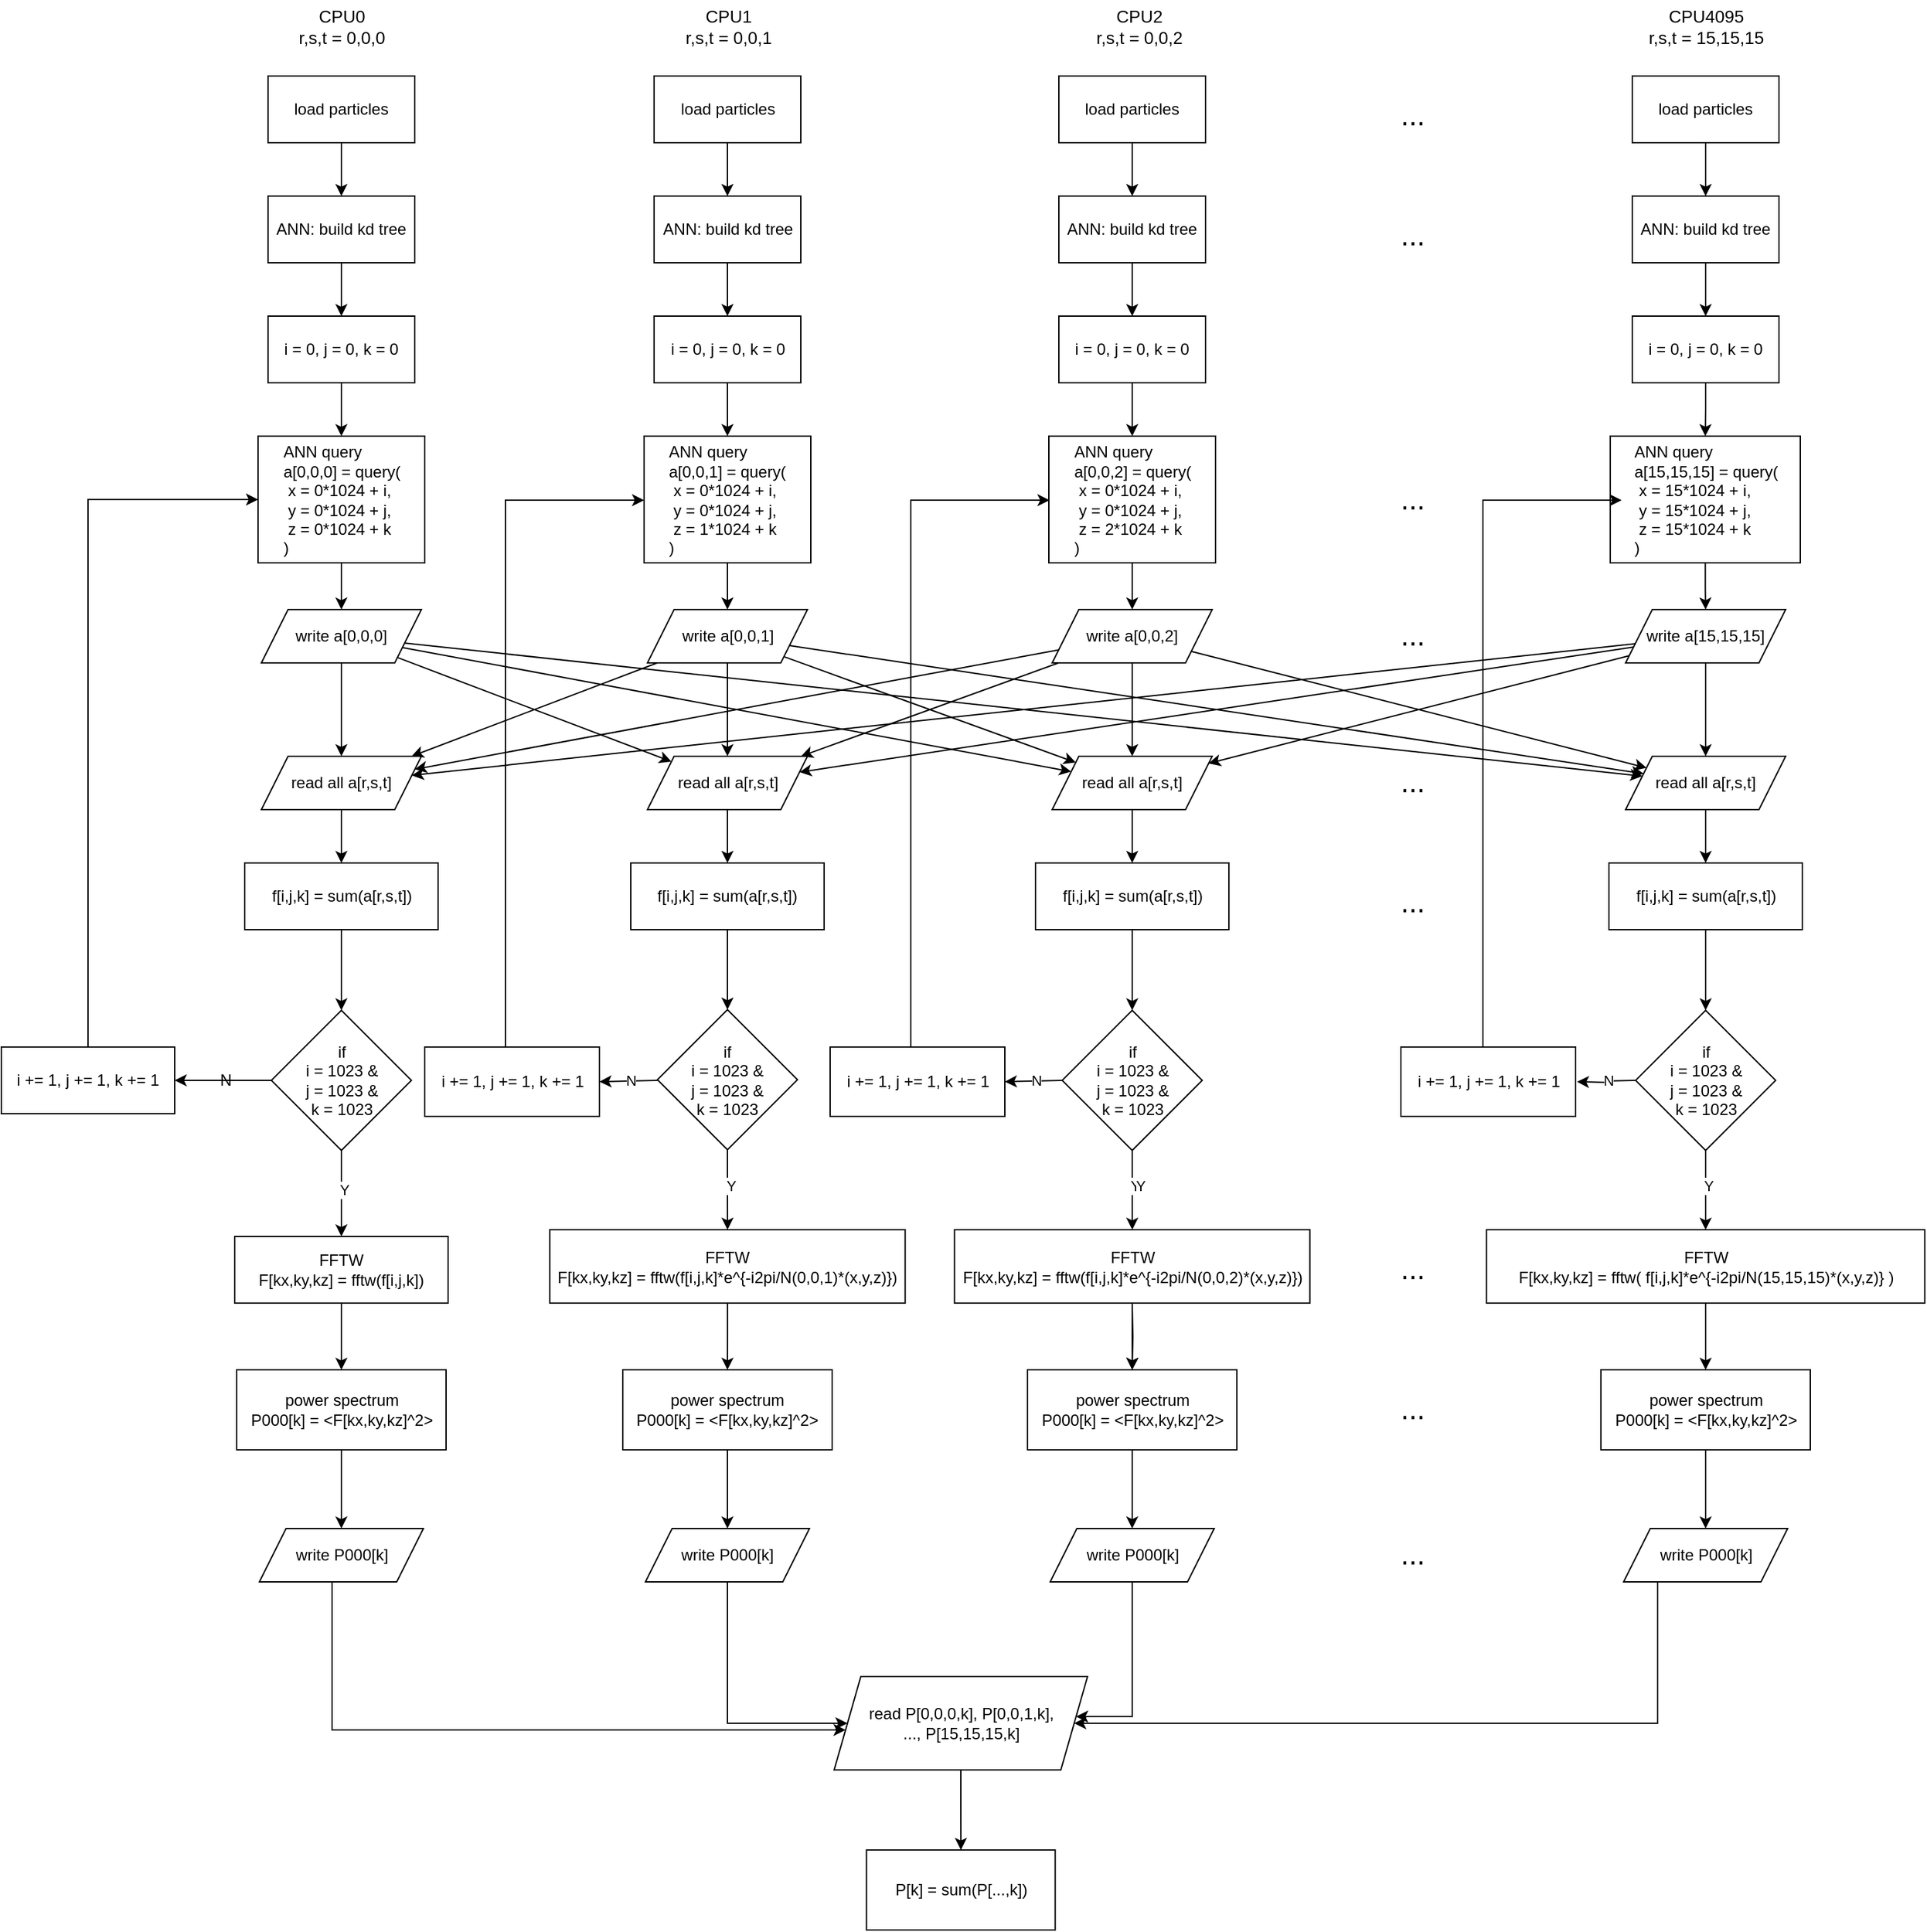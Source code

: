 <mxfile version="23.1.1" type="github">
  <diagram name="Page-1" id="rjDrSSfWqjY-BQv2FjJS">
    <mxGraphModel dx="2261" dy="767" grid="1" gridSize="10" guides="1" tooltips="1" connect="1" arrows="1" fold="1" page="1" pageScale="1" pageWidth="827" pageHeight="1169" math="0" shadow="0">
      <root>
        <mxCell id="0" />
        <mxCell id="1" parent="0" />
        <mxCell id="TZ_Lwikpa9NxjboD3mck-4" value="" style="edgeStyle=orthogonalEdgeStyle;rounded=0;orthogonalLoop=1;jettySize=auto;html=1;" parent="1" source="AGraJKZwO1HRTsfSJN3S-1" target="AGraJKZwO1HRTsfSJN3S-2" edge="1">
          <mxGeometry relative="1" as="geometry" />
        </mxCell>
        <mxCell id="AGraJKZwO1HRTsfSJN3S-1" value="load particles" style="rounded=0;whiteSpace=wrap;html=1;" parent="1" vertex="1">
          <mxGeometry x="-548" y="80" width="110" height="50" as="geometry" />
        </mxCell>
        <mxCell id="AGraJKZwO1HRTsfSJN3S-16" value="" style="edgeStyle=orthogonalEdgeStyle;rounded=0;orthogonalLoop=1;jettySize=auto;html=1;" parent="1" source="AGraJKZwO1HRTsfSJN3S-2" target="AGraJKZwO1HRTsfSJN3S-15" edge="1">
          <mxGeometry relative="1" as="geometry" />
        </mxCell>
        <mxCell id="AGraJKZwO1HRTsfSJN3S-2" value="&lt;div&gt;ANN: build kd tree&lt;/div&gt;" style="rounded=0;whiteSpace=wrap;html=1;" parent="1" vertex="1">
          <mxGeometry x="-548" y="170" width="110" height="50" as="geometry" />
        </mxCell>
        <mxCell id="AGraJKZwO1HRTsfSJN3S-13" value="&lt;div style=&quot;font-size: 22px;&quot;&gt;...&lt;/div&gt;" style="text;html=1;align=center;verticalAlign=middle;resizable=0;points=[];autosize=1;strokeColor=none;fillColor=none;" parent="1" vertex="1">
          <mxGeometry x="290" y="90" width="40" height="40" as="geometry" />
        </mxCell>
        <mxCell id="TZ_Lwikpa9NxjboD3mck-2" value="" style="edgeStyle=orthogonalEdgeStyle;rounded=0;orthogonalLoop=1;jettySize=auto;html=1;" parent="1" source="AGraJKZwO1HRTsfSJN3S-15" target="TZ_Lwikpa9NxjboD3mck-1" edge="1">
          <mxGeometry relative="1" as="geometry" />
        </mxCell>
        <mxCell id="AGraJKZwO1HRTsfSJN3S-15" value="i = 0, j = 0, k = 0" style="rounded=0;whiteSpace=wrap;html=1;" parent="1" vertex="1">
          <mxGeometry x="-548" y="260" width="110" height="50" as="geometry" />
        </mxCell>
        <mxCell id="TZ_Lwikpa9NxjboD3mck-6" value="" style="edgeStyle=orthogonalEdgeStyle;rounded=0;orthogonalLoop=1;jettySize=auto;html=1;" parent="1" source="TZ_Lwikpa9NxjboD3mck-1" target="TZ_Lwikpa9NxjboD3mck-5" edge="1">
          <mxGeometry relative="1" as="geometry" />
        </mxCell>
        <mxCell id="TZ_Lwikpa9NxjboD3mck-1" value="&lt;div style=&quot;text-align: left;&quot;&gt;ANN query&lt;/div&gt;&lt;div style=&quot;text-align: left;&quot;&gt;a[0,0,0] = query(&lt;/div&gt;&lt;div style=&quot;text-align: left;&quot;&gt;&amp;nbsp;x = 0*1024 + i,&lt;/div&gt;&lt;div style=&quot;text-align: left;&quot;&gt;&amp;nbsp;y = 0*1024 + j,&lt;/div&gt;&lt;div style=&quot;text-align: left;&quot;&gt;&amp;nbsp;z = 0*1024 + k&lt;/div&gt;&lt;div style=&quot;text-align: left;&quot;&gt;)&lt;/div&gt;" style="whiteSpace=wrap;html=1;rounded=0;" parent="1" vertex="1">
          <mxGeometry x="-555.5" y="350" width="125" height="95" as="geometry" />
        </mxCell>
        <mxCell id="TZ_Lwikpa9NxjboD3mck-8" value="" style="edgeStyle=orthogonalEdgeStyle;rounded=0;orthogonalLoop=1;jettySize=auto;html=1;" parent="1" source="TZ_Lwikpa9NxjboD3mck-5" target="TZ_Lwikpa9NxjboD3mck-7" edge="1">
          <mxGeometry relative="1" as="geometry" />
        </mxCell>
        <mxCell id="JOAAcKpVN8bpqGciNnZg-158" style="edgeStyle=none;shape=connector;rounded=0;orthogonalLoop=1;jettySize=auto;html=1;labelBackgroundColor=default;strokeColor=default;align=center;verticalAlign=middle;fontFamily=Helvetica;fontSize=11;fontColor=default;endArrow=classic;" edge="1" parent="1" source="TZ_Lwikpa9NxjboD3mck-5" target="JOAAcKpVN8bpqGciNnZg-75">
          <mxGeometry relative="1" as="geometry" />
        </mxCell>
        <mxCell id="JOAAcKpVN8bpqGciNnZg-162" style="edgeStyle=none;shape=connector;rounded=0;orthogonalLoop=1;jettySize=auto;html=1;labelBackgroundColor=default;strokeColor=default;align=center;verticalAlign=middle;fontFamily=Helvetica;fontSize=11;fontColor=default;endArrow=classic;" edge="1" parent="1" source="TZ_Lwikpa9NxjboD3mck-5" target="JOAAcKpVN8bpqGciNnZg-98">
          <mxGeometry relative="1" as="geometry" />
        </mxCell>
        <mxCell id="JOAAcKpVN8bpqGciNnZg-166" style="edgeStyle=none;shape=connector;rounded=0;orthogonalLoop=1;jettySize=auto;html=1;labelBackgroundColor=default;strokeColor=default;align=center;verticalAlign=middle;fontFamily=Helvetica;fontSize=11;fontColor=default;endArrow=classic;" edge="1" parent="1" source="TZ_Lwikpa9NxjboD3mck-5" target="JOAAcKpVN8bpqGciNnZg-120">
          <mxGeometry relative="1" as="geometry" />
        </mxCell>
        <mxCell id="TZ_Lwikpa9NxjboD3mck-5" value="write a[0,0,0]" style="shape=parallelogram;perimeter=parallelogramPerimeter;whiteSpace=wrap;html=1;fixedSize=1;rounded=0;" parent="1" vertex="1">
          <mxGeometry x="-553" y="480" width="120" height="40" as="geometry" />
        </mxCell>
        <mxCell id="TZ_Lwikpa9NxjboD3mck-10" value="" style="edgeStyle=orthogonalEdgeStyle;rounded=0;orthogonalLoop=1;jettySize=auto;html=1;" parent="1" source="TZ_Lwikpa9NxjboD3mck-7" target="TZ_Lwikpa9NxjboD3mck-9" edge="1">
          <mxGeometry relative="1" as="geometry" />
        </mxCell>
        <mxCell id="TZ_Lwikpa9NxjboD3mck-7" value="read all a[r,s,t]" style="shape=parallelogram;perimeter=parallelogramPerimeter;whiteSpace=wrap;html=1;fixedSize=1;rounded=0;" parent="1" vertex="1">
          <mxGeometry x="-553" y="590" width="120" height="40" as="geometry" />
        </mxCell>
        <mxCell id="JOAAcKpVN8bpqGciNnZg-4" value="" style="edgeStyle=orthogonalEdgeStyle;rounded=0;orthogonalLoop=1;jettySize=auto;html=1;" edge="1" parent="1" source="TZ_Lwikpa9NxjboD3mck-9" target="JOAAcKpVN8bpqGciNnZg-3">
          <mxGeometry relative="1" as="geometry" />
        </mxCell>
        <mxCell id="TZ_Lwikpa9NxjboD3mck-9" value="f[i,j,k] = sum(a[r,s,t])" style="whiteSpace=wrap;html=1;rounded=0;" parent="1" vertex="1">
          <mxGeometry x="-565.5" y="670" width="145" height="50" as="geometry" />
        </mxCell>
        <mxCell id="JOAAcKpVN8bpqGciNnZg-6" value="" style="edgeStyle=orthogonalEdgeStyle;rounded=0;orthogonalLoop=1;jettySize=auto;html=1;" edge="1" parent="1" source="JOAAcKpVN8bpqGciNnZg-3" target="JOAAcKpVN8bpqGciNnZg-5">
          <mxGeometry relative="1" as="geometry" />
        </mxCell>
        <mxCell id="JOAAcKpVN8bpqGciNnZg-10" value="" style="edgeStyle=orthogonalEdgeStyle;rounded=0;orthogonalLoop=1;jettySize=auto;html=1;" edge="1" parent="1" source="JOAAcKpVN8bpqGciNnZg-3" target="JOAAcKpVN8bpqGciNnZg-9">
          <mxGeometry relative="1" as="geometry" />
        </mxCell>
        <mxCell id="JOAAcKpVN8bpqGciNnZg-11" value="&lt;div&gt;Y&lt;/div&gt;" style="edgeLabel;html=1;align=center;verticalAlign=middle;resizable=0;points=[];" vertex="1" connectable="0" parent="JOAAcKpVN8bpqGciNnZg-10">
          <mxGeometry x="-0.102" y="2" relative="1" as="geometry">
            <mxPoint as="offset" />
          </mxGeometry>
        </mxCell>
        <mxCell id="JOAAcKpVN8bpqGciNnZg-3" value="&lt;div&gt;if&lt;br&gt;&lt;/div&gt;&lt;div&gt;i = 1023 &amp;amp;&lt;br&gt;&lt;/div&gt;&lt;div&gt;j = 1023 &amp;amp;&lt;br&gt;&lt;/div&gt;&lt;div&gt;k = 1023&lt;br&gt;&lt;/div&gt;" style="rhombus;whiteSpace=wrap;html=1;rounded=0;" vertex="1" parent="1">
          <mxGeometry x="-545.5" y="780.5" width="105" height="105" as="geometry" />
        </mxCell>
        <mxCell id="JOAAcKpVN8bpqGciNnZg-8" style="edgeStyle=orthogonalEdgeStyle;rounded=0;orthogonalLoop=1;jettySize=auto;html=1;entryX=0;entryY=0.5;entryDx=0;entryDy=0;" edge="1" parent="1" source="JOAAcKpVN8bpqGciNnZg-5" target="TZ_Lwikpa9NxjboD3mck-1">
          <mxGeometry relative="1" as="geometry">
            <mxPoint x="-683" y="330" as="targetPoint" />
            <Array as="points">
              <mxPoint x="-683" y="398" />
            </Array>
          </mxGeometry>
        </mxCell>
        <mxCell id="JOAAcKpVN8bpqGciNnZg-5" value="i += 1, j += 1, k += 1" style="whiteSpace=wrap;html=1;rounded=0;" vertex="1" parent="1">
          <mxGeometry x="-748" y="808" width="130" height="50" as="geometry" />
        </mxCell>
        <mxCell id="JOAAcKpVN8bpqGciNnZg-7" value="N" style="text;html=1;align=center;verticalAlign=middle;resizable=0;points=[];autosize=1;strokeColor=none;fillColor=none;" vertex="1" parent="1">
          <mxGeometry x="-595.5" y="818" width="30" height="30" as="geometry" />
        </mxCell>
        <mxCell id="JOAAcKpVN8bpqGciNnZg-52" value="" style="edgeStyle=orthogonalEdgeStyle;rounded=0;orthogonalLoop=1;jettySize=auto;html=1;" edge="1" parent="1" source="JOAAcKpVN8bpqGciNnZg-9" target="JOAAcKpVN8bpqGciNnZg-51">
          <mxGeometry relative="1" as="geometry" />
        </mxCell>
        <mxCell id="JOAAcKpVN8bpqGciNnZg-9" value="&lt;div&gt;FFTW&lt;/div&gt;&lt;div&gt;F[kx,ky,kz] = fftw(f[i,j,k])&lt;/div&gt;" style="whiteSpace=wrap;html=1;rounded=0;" vertex="1" parent="1">
          <mxGeometry x="-573" y="950" width="160" height="50" as="geometry" />
        </mxCell>
        <mxCell id="JOAAcKpVN8bpqGciNnZg-54" value="" style="edgeStyle=orthogonalEdgeStyle;rounded=0;orthogonalLoop=1;jettySize=auto;html=1;" edge="1" parent="1" source="JOAAcKpVN8bpqGciNnZg-51" target="JOAAcKpVN8bpqGciNnZg-53">
          <mxGeometry relative="1" as="geometry" />
        </mxCell>
        <mxCell id="JOAAcKpVN8bpqGciNnZg-51" value="&lt;div&gt;power spectrum&lt;/div&gt;&lt;div&gt;P000[k] = &amp;lt;F[kx,ky,kz]^2&amp;gt;&lt;br&gt;&lt;/div&gt;" style="whiteSpace=wrap;html=1;rounded=0;" vertex="1" parent="1">
          <mxGeometry x="-571.5" y="1050" width="157" height="60" as="geometry" />
        </mxCell>
        <mxCell id="JOAAcKpVN8bpqGciNnZg-60" value="" style="edgeStyle=orthogonalEdgeStyle;rounded=0;orthogonalLoop=1;jettySize=auto;html=1;" edge="1" parent="1" source="JOAAcKpVN8bpqGciNnZg-53" target="JOAAcKpVN8bpqGciNnZg-59">
          <mxGeometry relative="1" as="geometry">
            <Array as="points">
              <mxPoint x="-500" y="1320" />
            </Array>
          </mxGeometry>
        </mxCell>
        <mxCell id="JOAAcKpVN8bpqGciNnZg-53" value="write P000[k]" style="shape=parallelogram;perimeter=parallelogramPerimeter;whiteSpace=wrap;html=1;fixedSize=1;rounded=0;" vertex="1" parent="1">
          <mxGeometry x="-554.5" y="1169" width="123" height="40" as="geometry" />
        </mxCell>
        <mxCell id="JOAAcKpVN8bpqGciNnZg-62" value="" style="edgeStyle=orthogonalEdgeStyle;rounded=0;orthogonalLoop=1;jettySize=auto;html=1;" edge="1" parent="1" source="JOAAcKpVN8bpqGciNnZg-59" target="JOAAcKpVN8bpqGciNnZg-61">
          <mxGeometry relative="1" as="geometry" />
        </mxCell>
        <mxCell id="JOAAcKpVN8bpqGciNnZg-59" value="&lt;div&gt;read P[0,0,0,k], P[0,0,1,k],&lt;/div&gt;&lt;div&gt;..., P[15,15,15,k]&lt;br&gt;&lt;/div&gt;" style="shape=parallelogram;perimeter=parallelogramPerimeter;whiteSpace=wrap;html=1;fixedSize=1;rounded=0;" vertex="1" parent="1">
          <mxGeometry x="-123.5" y="1280" width="190" height="70" as="geometry" />
        </mxCell>
        <mxCell id="JOAAcKpVN8bpqGciNnZg-61" value="P[k] = sum(P[...,k])" style="whiteSpace=wrap;html=1;rounded=0;" vertex="1" parent="1">
          <mxGeometry x="-99.25" y="1410" width="141.5" height="60" as="geometry" />
        </mxCell>
        <mxCell id="JOAAcKpVN8bpqGciNnZg-64" value="" style="edgeStyle=orthogonalEdgeStyle;rounded=0;orthogonalLoop=1;jettySize=auto;html=1;" edge="1" parent="1" source="JOAAcKpVN8bpqGciNnZg-65" target="JOAAcKpVN8bpqGciNnZg-67">
          <mxGeometry relative="1" as="geometry" />
        </mxCell>
        <mxCell id="JOAAcKpVN8bpqGciNnZg-65" value="load particles" style="rounded=0;whiteSpace=wrap;html=1;" vertex="1" parent="1">
          <mxGeometry x="-258.5" y="80" width="110" height="50" as="geometry" />
        </mxCell>
        <mxCell id="JOAAcKpVN8bpqGciNnZg-66" value="" style="edgeStyle=orthogonalEdgeStyle;rounded=0;orthogonalLoop=1;jettySize=auto;html=1;" edge="1" parent="1" source="JOAAcKpVN8bpqGciNnZg-67" target="JOAAcKpVN8bpqGciNnZg-69">
          <mxGeometry relative="1" as="geometry" />
        </mxCell>
        <mxCell id="JOAAcKpVN8bpqGciNnZg-67" value="&lt;div&gt;ANN: build kd tree&lt;/div&gt;" style="rounded=0;whiteSpace=wrap;html=1;" vertex="1" parent="1">
          <mxGeometry x="-258.5" y="170" width="110" height="50" as="geometry" />
        </mxCell>
        <mxCell id="JOAAcKpVN8bpqGciNnZg-68" value="" style="edgeStyle=orthogonalEdgeStyle;rounded=0;orthogonalLoop=1;jettySize=auto;html=1;" edge="1" parent="1" source="JOAAcKpVN8bpqGciNnZg-69" target="JOAAcKpVN8bpqGciNnZg-71">
          <mxGeometry relative="1" as="geometry" />
        </mxCell>
        <mxCell id="JOAAcKpVN8bpqGciNnZg-69" value="i = 0, j = 0, k = 0" style="rounded=0;whiteSpace=wrap;html=1;" vertex="1" parent="1">
          <mxGeometry x="-258.5" y="260" width="110" height="50" as="geometry" />
        </mxCell>
        <mxCell id="JOAAcKpVN8bpqGciNnZg-70" value="" style="edgeStyle=orthogonalEdgeStyle;rounded=0;orthogonalLoop=1;jettySize=auto;html=1;" edge="1" parent="1" source="JOAAcKpVN8bpqGciNnZg-71" target="JOAAcKpVN8bpqGciNnZg-73">
          <mxGeometry relative="1" as="geometry" />
        </mxCell>
        <mxCell id="JOAAcKpVN8bpqGciNnZg-71" value="&lt;div style=&quot;text-align: left;&quot;&gt;ANN query&lt;/div&gt;&lt;div style=&quot;text-align: left;&quot;&gt;a[0,0,1] = query(&lt;/div&gt;&lt;div style=&quot;text-align: left;&quot;&gt;&amp;nbsp;x = 0*1024 + i,&lt;/div&gt;&lt;div style=&quot;text-align: left;&quot;&gt;&amp;nbsp;y = 0*1024 + j,&lt;/div&gt;&lt;div style=&quot;text-align: left;&quot;&gt;&amp;nbsp;z = 1*1024 + k&lt;/div&gt;&lt;div style=&quot;text-align: left;&quot;&gt;)&lt;/div&gt;" style="whiteSpace=wrap;html=1;rounded=0;" vertex="1" parent="1">
          <mxGeometry x="-266" y="350" width="125" height="95" as="geometry" />
        </mxCell>
        <mxCell id="JOAAcKpVN8bpqGciNnZg-72" value="" style="edgeStyle=orthogonalEdgeStyle;rounded=0;orthogonalLoop=1;jettySize=auto;html=1;" edge="1" parent="1" source="JOAAcKpVN8bpqGciNnZg-73" target="JOAAcKpVN8bpqGciNnZg-75">
          <mxGeometry relative="1" as="geometry" />
        </mxCell>
        <mxCell id="JOAAcKpVN8bpqGciNnZg-155" style="rounded=0;orthogonalLoop=1;jettySize=auto;html=1;jumpStyle=none;" edge="1" parent="1" source="JOAAcKpVN8bpqGciNnZg-73" target="TZ_Lwikpa9NxjboD3mck-7">
          <mxGeometry relative="1" as="geometry" />
        </mxCell>
        <mxCell id="JOAAcKpVN8bpqGciNnZg-161" style="edgeStyle=none;shape=connector;rounded=0;orthogonalLoop=1;jettySize=auto;html=1;labelBackgroundColor=default;strokeColor=default;align=center;verticalAlign=middle;fontFamily=Helvetica;fontSize=11;fontColor=default;endArrow=classic;" edge="1" parent="1" source="JOAAcKpVN8bpqGciNnZg-73" target="JOAAcKpVN8bpqGciNnZg-98">
          <mxGeometry relative="1" as="geometry" />
        </mxCell>
        <mxCell id="JOAAcKpVN8bpqGciNnZg-165" style="edgeStyle=none;shape=connector;rounded=0;orthogonalLoop=1;jettySize=auto;html=1;labelBackgroundColor=default;strokeColor=default;align=center;verticalAlign=middle;fontFamily=Helvetica;fontSize=11;fontColor=default;endArrow=classic;" edge="1" parent="1" source="JOAAcKpVN8bpqGciNnZg-73" target="JOAAcKpVN8bpqGciNnZg-120">
          <mxGeometry relative="1" as="geometry" />
        </mxCell>
        <mxCell id="JOAAcKpVN8bpqGciNnZg-73" value="write a[0,0,1]" style="shape=parallelogram;perimeter=parallelogramPerimeter;whiteSpace=wrap;html=1;fixedSize=1;rounded=0;" vertex="1" parent="1">
          <mxGeometry x="-263.5" y="480" width="120" height="40" as="geometry" />
        </mxCell>
        <mxCell id="JOAAcKpVN8bpqGciNnZg-74" value="" style="edgeStyle=orthogonalEdgeStyle;rounded=0;orthogonalLoop=1;jettySize=auto;html=1;" edge="1" parent="1" source="JOAAcKpVN8bpqGciNnZg-75" target="JOAAcKpVN8bpqGciNnZg-77">
          <mxGeometry relative="1" as="geometry" />
        </mxCell>
        <mxCell id="JOAAcKpVN8bpqGciNnZg-75" value="read all a[r,s,t]" style="shape=parallelogram;perimeter=parallelogramPerimeter;whiteSpace=wrap;html=1;fixedSize=1;rounded=0;" vertex="1" parent="1">
          <mxGeometry x="-263.5" y="590" width="120" height="40" as="geometry" />
        </mxCell>
        <mxCell id="JOAAcKpVN8bpqGciNnZg-76" value="" style="edgeStyle=orthogonalEdgeStyle;rounded=0;orthogonalLoop=1;jettySize=auto;html=1;" edge="1" parent="1" source="JOAAcKpVN8bpqGciNnZg-77" target="JOAAcKpVN8bpqGciNnZg-80">
          <mxGeometry relative="1" as="geometry" />
        </mxCell>
        <mxCell id="JOAAcKpVN8bpqGciNnZg-77" value="f[i,j,k] = sum(a[r,s,t])" style="whiteSpace=wrap;html=1;rounded=0;" vertex="1" parent="1">
          <mxGeometry x="-276" y="670" width="145" height="50" as="geometry" />
        </mxCell>
        <mxCell id="JOAAcKpVN8bpqGciNnZg-78" value="" style="edgeStyle=orthogonalEdgeStyle;rounded=0;orthogonalLoop=1;jettySize=auto;html=1;" edge="1" parent="1" source="JOAAcKpVN8bpqGciNnZg-80" target="JOAAcKpVN8bpqGciNnZg-83">
          <mxGeometry relative="1" as="geometry" />
        </mxCell>
        <mxCell id="JOAAcKpVN8bpqGciNnZg-79" value="&lt;div&gt;Y&lt;/div&gt;" style="edgeLabel;html=1;align=center;verticalAlign=middle;resizable=0;points=[];" vertex="1" connectable="0" parent="JOAAcKpVN8bpqGciNnZg-78">
          <mxGeometry x="-0.102" y="2" relative="1" as="geometry">
            <mxPoint as="offset" />
          </mxGeometry>
        </mxCell>
        <mxCell id="JOAAcKpVN8bpqGciNnZg-80" value="&lt;div&gt;if&lt;br&gt;&lt;/div&gt;&lt;div&gt;i = 1023 &amp;amp;&lt;br&gt;&lt;/div&gt;&lt;div&gt;j = 1023 &amp;amp;&lt;br&gt;&lt;/div&gt;&lt;div&gt;k = 1023&lt;br&gt;&lt;/div&gt;" style="rhombus;whiteSpace=wrap;html=1;rounded=0;" vertex="1" parent="1">
          <mxGeometry x="-256" y="780" width="105" height="105" as="geometry" />
        </mxCell>
        <mxCell id="JOAAcKpVN8bpqGciNnZg-82" value="" style="edgeStyle=orthogonalEdgeStyle;rounded=0;orthogonalLoop=1;jettySize=auto;html=1;" edge="1" parent="1" source="JOAAcKpVN8bpqGciNnZg-83" target="JOAAcKpVN8bpqGciNnZg-85">
          <mxGeometry relative="1" as="geometry" />
        </mxCell>
        <mxCell id="JOAAcKpVN8bpqGciNnZg-83" value="&lt;div&gt;FFTW&lt;/div&gt;&lt;div&gt;F[kx,ky,kz] = fftw(f[i,j,k]*e^{-i2pi/N(0,0,1)*(x,y,z)})&lt;/div&gt;" style="whiteSpace=wrap;html=1;rounded=0;" vertex="1" parent="1">
          <mxGeometry x="-336.75" y="945" width="266.5" height="55" as="geometry" />
        </mxCell>
        <mxCell id="JOAAcKpVN8bpqGciNnZg-84" value="" style="edgeStyle=orthogonalEdgeStyle;rounded=0;orthogonalLoop=1;jettySize=auto;html=1;" edge="1" parent="1" source="JOAAcKpVN8bpqGciNnZg-85" target="JOAAcKpVN8bpqGciNnZg-86">
          <mxGeometry relative="1" as="geometry" />
        </mxCell>
        <mxCell id="JOAAcKpVN8bpqGciNnZg-85" value="&lt;div&gt;power spectrum&lt;/div&gt;&lt;div&gt;P000[k] = &amp;lt;F[kx,ky,kz]^2&amp;gt;&lt;br&gt;&lt;/div&gt;" style="whiteSpace=wrap;html=1;rounded=0;" vertex="1" parent="1">
          <mxGeometry x="-282" y="1050" width="157" height="60" as="geometry" />
        </mxCell>
        <mxCell id="JOAAcKpVN8bpqGciNnZg-131" style="edgeStyle=orthogonalEdgeStyle;rounded=0;orthogonalLoop=1;jettySize=auto;html=1;" edge="1" parent="1" source="JOAAcKpVN8bpqGciNnZg-86" target="JOAAcKpVN8bpqGciNnZg-59">
          <mxGeometry relative="1" as="geometry">
            <Array as="points">
              <mxPoint x="-203" y="1315" />
            </Array>
          </mxGeometry>
        </mxCell>
        <mxCell id="JOAAcKpVN8bpqGciNnZg-86" value="write P000[k]" style="shape=parallelogram;perimeter=parallelogramPerimeter;whiteSpace=wrap;html=1;fixedSize=1;rounded=0;" vertex="1" parent="1">
          <mxGeometry x="-265" y="1169" width="123" height="40" as="geometry" />
        </mxCell>
        <mxCell id="JOAAcKpVN8bpqGciNnZg-87" value="" style="edgeStyle=orthogonalEdgeStyle;rounded=0;orthogonalLoop=1;jettySize=auto;html=1;" edge="1" parent="1" source="JOAAcKpVN8bpqGciNnZg-88" target="JOAAcKpVN8bpqGciNnZg-90">
          <mxGeometry relative="1" as="geometry" />
        </mxCell>
        <mxCell id="JOAAcKpVN8bpqGciNnZg-88" value="load particles" style="rounded=0;whiteSpace=wrap;html=1;" vertex="1" parent="1">
          <mxGeometry x="45" y="80" width="110" height="50" as="geometry" />
        </mxCell>
        <mxCell id="JOAAcKpVN8bpqGciNnZg-89" value="" style="edgeStyle=orthogonalEdgeStyle;rounded=0;orthogonalLoop=1;jettySize=auto;html=1;" edge="1" parent="1" source="JOAAcKpVN8bpqGciNnZg-90" target="JOAAcKpVN8bpqGciNnZg-92">
          <mxGeometry relative="1" as="geometry" />
        </mxCell>
        <mxCell id="JOAAcKpVN8bpqGciNnZg-90" value="&lt;div&gt;ANN: build kd tree&lt;/div&gt;" style="rounded=0;whiteSpace=wrap;html=1;" vertex="1" parent="1">
          <mxGeometry x="45" y="170" width="110" height="50" as="geometry" />
        </mxCell>
        <mxCell id="JOAAcKpVN8bpqGciNnZg-91" value="" style="edgeStyle=orthogonalEdgeStyle;rounded=0;orthogonalLoop=1;jettySize=auto;html=1;" edge="1" parent="1" source="JOAAcKpVN8bpqGciNnZg-92" target="JOAAcKpVN8bpqGciNnZg-94">
          <mxGeometry relative="1" as="geometry" />
        </mxCell>
        <mxCell id="JOAAcKpVN8bpqGciNnZg-92" value="i = 0, j = 0, k = 0" style="rounded=0;whiteSpace=wrap;html=1;" vertex="1" parent="1">
          <mxGeometry x="45" y="260" width="110" height="50" as="geometry" />
        </mxCell>
        <mxCell id="JOAAcKpVN8bpqGciNnZg-93" value="" style="edgeStyle=orthogonalEdgeStyle;rounded=0;orthogonalLoop=1;jettySize=auto;html=1;" edge="1" parent="1" source="JOAAcKpVN8bpqGciNnZg-94" target="JOAAcKpVN8bpqGciNnZg-96">
          <mxGeometry relative="1" as="geometry" />
        </mxCell>
        <mxCell id="JOAAcKpVN8bpqGciNnZg-94" value="&lt;div style=&quot;text-align: left;&quot;&gt;ANN query&lt;/div&gt;&lt;div style=&quot;text-align: left;&quot;&gt;a[0,0,2] = query(&lt;/div&gt;&lt;div style=&quot;text-align: left;&quot;&gt;&amp;nbsp;x = 0*1024 + i,&lt;/div&gt;&lt;div style=&quot;text-align: left;&quot;&gt;&amp;nbsp;y = 0*1024 + j,&lt;/div&gt;&lt;div style=&quot;text-align: left;&quot;&gt;&amp;nbsp;z = 2*1024 + k&lt;/div&gt;&lt;div style=&quot;text-align: left;&quot;&gt;)&lt;/div&gt;" style="whiteSpace=wrap;html=1;rounded=0;" vertex="1" parent="1">
          <mxGeometry x="37.5" y="350" width="125" height="95" as="geometry" />
        </mxCell>
        <mxCell id="JOAAcKpVN8bpqGciNnZg-95" value="" style="edgeStyle=orthogonalEdgeStyle;rounded=0;orthogonalLoop=1;jettySize=auto;html=1;" edge="1" parent="1" source="JOAAcKpVN8bpqGciNnZg-96" target="JOAAcKpVN8bpqGciNnZg-98">
          <mxGeometry relative="1" as="geometry" />
        </mxCell>
        <mxCell id="JOAAcKpVN8bpqGciNnZg-156" style="rounded=0;orthogonalLoop=1;jettySize=auto;html=1;" edge="1" parent="1" source="JOAAcKpVN8bpqGciNnZg-96" target="TZ_Lwikpa9NxjboD3mck-7">
          <mxGeometry relative="1" as="geometry" />
        </mxCell>
        <mxCell id="JOAAcKpVN8bpqGciNnZg-159" style="edgeStyle=none;shape=connector;rounded=0;orthogonalLoop=1;jettySize=auto;html=1;labelBackgroundColor=default;strokeColor=default;align=center;verticalAlign=middle;fontFamily=Helvetica;fontSize=11;fontColor=default;endArrow=classic;" edge="1" parent="1" source="JOAAcKpVN8bpqGciNnZg-96" target="JOAAcKpVN8bpqGciNnZg-75">
          <mxGeometry relative="1" as="geometry" />
        </mxCell>
        <mxCell id="JOAAcKpVN8bpqGciNnZg-164" style="edgeStyle=none;shape=connector;rounded=0;orthogonalLoop=1;jettySize=auto;html=1;labelBackgroundColor=default;strokeColor=default;align=center;verticalAlign=middle;fontFamily=Helvetica;fontSize=11;fontColor=default;endArrow=classic;" edge="1" parent="1" source="JOAAcKpVN8bpqGciNnZg-96" target="JOAAcKpVN8bpqGciNnZg-120">
          <mxGeometry relative="1" as="geometry" />
        </mxCell>
        <mxCell id="JOAAcKpVN8bpqGciNnZg-96" value="write a[0,0,2]" style="shape=parallelogram;perimeter=parallelogramPerimeter;whiteSpace=wrap;html=1;fixedSize=1;rounded=0;" vertex="1" parent="1">
          <mxGeometry x="40" y="480" width="120" height="40" as="geometry" />
        </mxCell>
        <mxCell id="JOAAcKpVN8bpqGciNnZg-97" value="" style="edgeStyle=orthogonalEdgeStyle;rounded=0;orthogonalLoop=1;jettySize=auto;html=1;" edge="1" parent="1" source="JOAAcKpVN8bpqGciNnZg-98" target="JOAAcKpVN8bpqGciNnZg-100">
          <mxGeometry relative="1" as="geometry" />
        </mxCell>
        <mxCell id="JOAAcKpVN8bpqGciNnZg-98" value="read all a[r,s,t]" style="shape=parallelogram;perimeter=parallelogramPerimeter;whiteSpace=wrap;html=1;fixedSize=1;rounded=0;" vertex="1" parent="1">
          <mxGeometry x="40" y="590" width="120" height="40" as="geometry" />
        </mxCell>
        <mxCell id="JOAAcKpVN8bpqGciNnZg-99" value="" style="edgeStyle=orthogonalEdgeStyle;rounded=0;orthogonalLoop=1;jettySize=auto;html=1;" edge="1" parent="1" source="JOAAcKpVN8bpqGciNnZg-100" target="JOAAcKpVN8bpqGciNnZg-103">
          <mxGeometry relative="1" as="geometry" />
        </mxCell>
        <mxCell id="JOAAcKpVN8bpqGciNnZg-100" value="f[i,j,k] = sum(a[r,s,t])" style="whiteSpace=wrap;html=1;rounded=0;" vertex="1" parent="1">
          <mxGeometry x="27.5" y="670" width="145" height="50" as="geometry" />
        </mxCell>
        <mxCell id="JOAAcKpVN8bpqGciNnZg-101" value="" style="edgeStyle=orthogonalEdgeStyle;rounded=0;orthogonalLoop=1;jettySize=auto;html=1;" edge="1" parent="1" source="JOAAcKpVN8bpqGciNnZg-103" target="JOAAcKpVN8bpqGciNnZg-168">
          <mxGeometry relative="1" as="geometry">
            <mxPoint x="100" y="945" as="targetPoint" />
          </mxGeometry>
        </mxCell>
        <mxCell id="JOAAcKpVN8bpqGciNnZg-102" value="&lt;div&gt;Y&lt;/div&gt;" style="edgeLabel;html=1;align=center;verticalAlign=middle;resizable=0;points=[];" vertex="1" connectable="0" parent="JOAAcKpVN8bpqGciNnZg-101">
          <mxGeometry x="-0.102" y="2" relative="1" as="geometry">
            <mxPoint as="offset" />
          </mxGeometry>
        </mxCell>
        <mxCell id="JOAAcKpVN8bpqGciNnZg-103" value="&lt;div&gt;if&lt;br&gt;&lt;/div&gt;&lt;div&gt;i = 1023 &amp;amp;&lt;br&gt;&lt;/div&gt;&lt;div&gt;j = 1023 &amp;amp;&lt;br&gt;&lt;/div&gt;&lt;div&gt;k = 1023&lt;br&gt;&lt;/div&gt;" style="rhombus;whiteSpace=wrap;html=1;rounded=0;" vertex="1" parent="1">
          <mxGeometry x="47.5" y="780.5" width="105" height="105" as="geometry" />
        </mxCell>
        <mxCell id="JOAAcKpVN8bpqGciNnZg-104" value="" style="edgeStyle=orthogonalEdgeStyle;rounded=0;orthogonalLoop=1;jettySize=auto;html=1;" edge="1" parent="1" target="JOAAcKpVN8bpqGciNnZg-107">
          <mxGeometry relative="1" as="geometry">
            <mxPoint x="100" y="1000" as="sourcePoint" />
          </mxGeometry>
        </mxCell>
        <mxCell id="JOAAcKpVN8bpqGciNnZg-106" value="" style="edgeStyle=orthogonalEdgeStyle;rounded=0;orthogonalLoop=1;jettySize=auto;html=1;" edge="1" parent="1" source="JOAAcKpVN8bpqGciNnZg-107" target="JOAAcKpVN8bpqGciNnZg-108">
          <mxGeometry relative="1" as="geometry" />
        </mxCell>
        <mxCell id="JOAAcKpVN8bpqGciNnZg-107" value="&lt;div&gt;power spectrum&lt;/div&gt;&lt;div&gt;P000[k] = &amp;lt;F[kx,ky,kz]^2&amp;gt;&lt;br&gt;&lt;/div&gt;" style="whiteSpace=wrap;html=1;rounded=0;" vertex="1" parent="1">
          <mxGeometry x="21.5" y="1050" width="157" height="60" as="geometry" />
        </mxCell>
        <mxCell id="JOAAcKpVN8bpqGciNnZg-132" style="edgeStyle=orthogonalEdgeStyle;rounded=0;orthogonalLoop=1;jettySize=auto;html=1;" edge="1" parent="1" source="JOAAcKpVN8bpqGciNnZg-108" target="JOAAcKpVN8bpqGciNnZg-59">
          <mxGeometry relative="1" as="geometry">
            <Array as="points">
              <mxPoint x="100" y="1310" />
            </Array>
          </mxGeometry>
        </mxCell>
        <mxCell id="JOAAcKpVN8bpqGciNnZg-108" value="write P000[k]" style="shape=parallelogram;perimeter=parallelogramPerimeter;whiteSpace=wrap;html=1;fixedSize=1;rounded=0;" vertex="1" parent="1">
          <mxGeometry x="38.5" y="1169" width="123" height="40" as="geometry" />
        </mxCell>
        <mxCell id="JOAAcKpVN8bpqGciNnZg-109" value="" style="edgeStyle=orthogonalEdgeStyle;rounded=0;orthogonalLoop=1;jettySize=auto;html=1;" edge="1" parent="1" source="JOAAcKpVN8bpqGciNnZg-110" target="JOAAcKpVN8bpqGciNnZg-112">
          <mxGeometry relative="1" as="geometry" />
        </mxCell>
        <mxCell id="JOAAcKpVN8bpqGciNnZg-110" value="load particles" style="rounded=0;whiteSpace=wrap;html=1;" vertex="1" parent="1">
          <mxGeometry x="475" y="80" width="110" height="50" as="geometry" />
        </mxCell>
        <mxCell id="JOAAcKpVN8bpqGciNnZg-111" value="" style="edgeStyle=orthogonalEdgeStyle;rounded=0;orthogonalLoop=1;jettySize=auto;html=1;" edge="1" parent="1" source="JOAAcKpVN8bpqGciNnZg-112" target="JOAAcKpVN8bpqGciNnZg-114">
          <mxGeometry relative="1" as="geometry" />
        </mxCell>
        <mxCell id="JOAAcKpVN8bpqGciNnZg-112" value="&lt;div&gt;ANN: build kd tree&lt;/div&gt;" style="rounded=0;whiteSpace=wrap;html=1;" vertex="1" parent="1">
          <mxGeometry x="475" y="170" width="110" height="50" as="geometry" />
        </mxCell>
        <mxCell id="JOAAcKpVN8bpqGciNnZg-113" value="" style="edgeStyle=orthogonalEdgeStyle;rounded=0;orthogonalLoop=1;jettySize=auto;html=1;" edge="1" parent="1" source="JOAAcKpVN8bpqGciNnZg-114" target="JOAAcKpVN8bpqGciNnZg-116">
          <mxGeometry relative="1" as="geometry" />
        </mxCell>
        <mxCell id="JOAAcKpVN8bpqGciNnZg-114" value="i = 0, j = 0, k = 0" style="rounded=0;whiteSpace=wrap;html=1;" vertex="1" parent="1">
          <mxGeometry x="475" y="260" width="110" height="50" as="geometry" />
        </mxCell>
        <mxCell id="JOAAcKpVN8bpqGciNnZg-115" value="" style="edgeStyle=orthogonalEdgeStyle;rounded=0;orthogonalLoop=1;jettySize=auto;html=1;" edge="1" parent="1" source="JOAAcKpVN8bpqGciNnZg-116" target="JOAAcKpVN8bpqGciNnZg-118">
          <mxGeometry relative="1" as="geometry" />
        </mxCell>
        <mxCell id="JOAAcKpVN8bpqGciNnZg-116" value="&lt;div style=&quot;text-align: left;&quot;&gt;ANN query&lt;/div&gt;&lt;div style=&quot;text-align: left;&quot;&gt;a[15,15,15] = query(&lt;/div&gt;&lt;div style=&quot;text-align: left;&quot;&gt;&amp;nbsp;x = 15*1024 + i,&lt;/div&gt;&lt;div style=&quot;text-align: left;&quot;&gt;&amp;nbsp;y = 15*1024 + j,&lt;/div&gt;&lt;div style=&quot;text-align: left;&quot;&gt;&amp;nbsp;z = 15*1024 + k&lt;/div&gt;&lt;div style=&quot;text-align: left;&quot;&gt;)&lt;/div&gt;" style="whiteSpace=wrap;html=1;rounded=0;" vertex="1" parent="1">
          <mxGeometry x="458.5" y="350" width="142.5" height="95" as="geometry" />
        </mxCell>
        <mxCell id="JOAAcKpVN8bpqGciNnZg-117" value="" style="edgeStyle=orthogonalEdgeStyle;rounded=0;orthogonalLoop=1;jettySize=auto;html=1;" edge="1" parent="1" source="JOAAcKpVN8bpqGciNnZg-118" target="JOAAcKpVN8bpqGciNnZg-120">
          <mxGeometry relative="1" as="geometry" />
        </mxCell>
        <mxCell id="JOAAcKpVN8bpqGciNnZg-157" style="edgeStyle=none;shape=connector;rounded=0;orthogonalLoop=1;jettySize=auto;html=1;labelBackgroundColor=default;strokeColor=default;align=center;verticalAlign=middle;fontFamily=Helvetica;fontSize=11;fontColor=default;endArrow=classic;" edge="1" parent="1" source="JOAAcKpVN8bpqGciNnZg-118" target="TZ_Lwikpa9NxjboD3mck-7">
          <mxGeometry relative="1" as="geometry" />
        </mxCell>
        <mxCell id="JOAAcKpVN8bpqGciNnZg-160" style="edgeStyle=none;shape=connector;rounded=0;orthogonalLoop=1;jettySize=auto;html=1;labelBackgroundColor=default;strokeColor=default;align=center;verticalAlign=middle;fontFamily=Helvetica;fontSize=11;fontColor=default;endArrow=classic;" edge="1" parent="1" source="JOAAcKpVN8bpqGciNnZg-118" target="JOAAcKpVN8bpqGciNnZg-75">
          <mxGeometry relative="1" as="geometry" />
        </mxCell>
        <mxCell id="JOAAcKpVN8bpqGciNnZg-163" style="edgeStyle=none;shape=connector;rounded=0;orthogonalLoop=1;jettySize=auto;html=1;labelBackgroundColor=default;strokeColor=default;align=center;verticalAlign=middle;fontFamily=Helvetica;fontSize=11;fontColor=default;endArrow=classic;" edge="1" parent="1" source="JOAAcKpVN8bpqGciNnZg-118" target="JOAAcKpVN8bpqGciNnZg-98">
          <mxGeometry relative="1" as="geometry" />
        </mxCell>
        <mxCell id="JOAAcKpVN8bpqGciNnZg-118" value="write a[15,15,15]" style="shape=parallelogram;perimeter=parallelogramPerimeter;whiteSpace=wrap;html=1;fixedSize=1;rounded=0;" vertex="1" parent="1">
          <mxGeometry x="470" y="480" width="120" height="40" as="geometry" />
        </mxCell>
        <mxCell id="JOAAcKpVN8bpqGciNnZg-119" value="" style="edgeStyle=orthogonalEdgeStyle;rounded=0;orthogonalLoop=1;jettySize=auto;html=1;" edge="1" parent="1" source="JOAAcKpVN8bpqGciNnZg-120" target="JOAAcKpVN8bpqGciNnZg-122">
          <mxGeometry relative="1" as="geometry" />
        </mxCell>
        <mxCell id="JOAAcKpVN8bpqGciNnZg-120" value="read all a[r,s,t]" style="shape=parallelogram;perimeter=parallelogramPerimeter;whiteSpace=wrap;html=1;fixedSize=1;rounded=0;" vertex="1" parent="1">
          <mxGeometry x="470" y="590" width="120" height="40" as="geometry" />
        </mxCell>
        <mxCell id="JOAAcKpVN8bpqGciNnZg-121" value="" style="edgeStyle=orthogonalEdgeStyle;rounded=0;orthogonalLoop=1;jettySize=auto;html=1;" edge="1" parent="1" source="JOAAcKpVN8bpqGciNnZg-122" target="JOAAcKpVN8bpqGciNnZg-125">
          <mxGeometry relative="1" as="geometry" />
        </mxCell>
        <mxCell id="JOAAcKpVN8bpqGciNnZg-122" value="f[i,j,k] = sum(a[r,s,t])" style="whiteSpace=wrap;html=1;rounded=0;" vertex="1" parent="1">
          <mxGeometry x="457.5" y="670" width="145" height="50" as="geometry" />
        </mxCell>
        <mxCell id="JOAAcKpVN8bpqGciNnZg-123" value="" style="edgeStyle=orthogonalEdgeStyle;rounded=0;orthogonalLoop=1;jettySize=auto;html=1;" edge="1" parent="1" source="JOAAcKpVN8bpqGciNnZg-125" target="JOAAcKpVN8bpqGciNnZg-170">
          <mxGeometry relative="1" as="geometry">
            <mxPoint x="530" y="950" as="targetPoint" />
          </mxGeometry>
        </mxCell>
        <mxCell id="JOAAcKpVN8bpqGciNnZg-124" value="&lt;div&gt;Y&lt;/div&gt;" style="edgeLabel;html=1;align=center;verticalAlign=middle;resizable=0;points=[];" vertex="1" connectable="0" parent="JOAAcKpVN8bpqGciNnZg-123">
          <mxGeometry x="-0.102" y="2" relative="1" as="geometry">
            <mxPoint as="offset" />
          </mxGeometry>
        </mxCell>
        <mxCell id="JOAAcKpVN8bpqGciNnZg-125" value="&lt;div&gt;if&lt;br&gt;&lt;/div&gt;&lt;div&gt;i = 1023 &amp;amp;&lt;br&gt;&lt;/div&gt;&lt;div&gt;j = 1023 &amp;amp;&lt;br&gt;&lt;/div&gt;&lt;div&gt;k = 1023&lt;br&gt;&lt;/div&gt;" style="rhombus;whiteSpace=wrap;html=1;rounded=0;" vertex="1" parent="1">
          <mxGeometry x="477.5" y="780.5" width="105" height="105" as="geometry" />
        </mxCell>
        <mxCell id="JOAAcKpVN8bpqGciNnZg-126" value="" style="edgeStyle=orthogonalEdgeStyle;rounded=0;orthogonalLoop=1;jettySize=auto;html=1;" edge="1" parent="1" source="JOAAcKpVN8bpqGciNnZg-170" target="JOAAcKpVN8bpqGciNnZg-129">
          <mxGeometry relative="1" as="geometry">
            <mxPoint x="530" y="1000" as="sourcePoint" />
          </mxGeometry>
        </mxCell>
        <mxCell id="JOAAcKpVN8bpqGciNnZg-128" value="" style="edgeStyle=orthogonalEdgeStyle;rounded=0;orthogonalLoop=1;jettySize=auto;html=1;" edge="1" parent="1" source="JOAAcKpVN8bpqGciNnZg-129" target="JOAAcKpVN8bpqGciNnZg-130">
          <mxGeometry relative="1" as="geometry" />
        </mxCell>
        <mxCell id="JOAAcKpVN8bpqGciNnZg-129" value="&lt;div&gt;power spectrum&lt;/div&gt;&lt;div&gt;P000[k] = &amp;lt;F[kx,ky,kz]^2&amp;gt;&lt;br&gt;&lt;/div&gt;" style="whiteSpace=wrap;html=1;rounded=0;" vertex="1" parent="1">
          <mxGeometry x="451.5" y="1050" width="157" height="60" as="geometry" />
        </mxCell>
        <mxCell id="JOAAcKpVN8bpqGciNnZg-133" style="edgeStyle=orthogonalEdgeStyle;rounded=0;orthogonalLoop=1;jettySize=auto;html=1;" edge="1" parent="1" source="JOAAcKpVN8bpqGciNnZg-130" target="JOAAcKpVN8bpqGciNnZg-59">
          <mxGeometry relative="1" as="geometry">
            <Array as="points">
              <mxPoint x="494" y="1315" />
            </Array>
          </mxGeometry>
        </mxCell>
        <mxCell id="JOAAcKpVN8bpqGciNnZg-130" value="write P000[k]" style="shape=parallelogram;perimeter=parallelogramPerimeter;whiteSpace=wrap;html=1;fixedSize=1;rounded=0;" vertex="1" parent="1">
          <mxGeometry x="468.5" y="1169" width="123" height="40" as="geometry" />
        </mxCell>
        <mxCell id="JOAAcKpVN8bpqGciNnZg-134" value="&lt;div style=&quot;font-size: 22px;&quot;&gt;...&lt;/div&gt;" style="text;html=1;align=center;verticalAlign=middle;resizable=0;points=[];autosize=1;strokeColor=none;fillColor=none;" vertex="1" parent="1">
          <mxGeometry x="290" y="180" width="40" height="40" as="geometry" />
        </mxCell>
        <mxCell id="JOAAcKpVN8bpqGciNnZg-135" value="&lt;div style=&quot;font-size: 22px;&quot;&gt;...&lt;/div&gt;" style="text;html=1;align=center;verticalAlign=middle;resizable=0;points=[];autosize=1;strokeColor=none;fillColor=none;" vertex="1" parent="1">
          <mxGeometry x="290" y="1169" width="40" height="40" as="geometry" />
        </mxCell>
        <mxCell id="JOAAcKpVN8bpqGciNnZg-136" value="&lt;div style=&quot;font-size: 22px;&quot;&gt;...&lt;/div&gt;" style="text;html=1;align=center;verticalAlign=middle;resizable=0;points=[];autosize=1;strokeColor=none;fillColor=none;" vertex="1" parent="1">
          <mxGeometry x="290" y="955" width="40" height="40" as="geometry" />
        </mxCell>
        <mxCell id="JOAAcKpVN8bpqGciNnZg-137" value="&lt;div style=&quot;font-size: 22px;&quot;&gt;...&lt;/div&gt;" style="text;html=1;align=center;verticalAlign=middle;resizable=0;points=[];autosize=1;strokeColor=none;fillColor=none;" vertex="1" parent="1">
          <mxGeometry x="290" y="1060" width="40" height="40" as="geometry" />
        </mxCell>
        <mxCell id="JOAAcKpVN8bpqGciNnZg-138" value="&lt;div style=&quot;font-size: 22px;&quot;&gt;...&lt;/div&gt;" style="text;html=1;align=center;verticalAlign=middle;resizable=0;points=[];autosize=1;strokeColor=none;fillColor=none;" vertex="1" parent="1">
          <mxGeometry x="290" y="680" width="40" height="40" as="geometry" />
        </mxCell>
        <mxCell id="JOAAcKpVN8bpqGciNnZg-139" value="&lt;div style=&quot;font-size: 22px;&quot;&gt;...&lt;/div&gt;" style="text;html=1;align=center;verticalAlign=middle;resizable=0;points=[];autosize=1;strokeColor=none;fillColor=none;" vertex="1" parent="1">
          <mxGeometry x="290" y="590" width="40" height="40" as="geometry" />
        </mxCell>
        <mxCell id="JOAAcKpVN8bpqGciNnZg-140" value="&lt;div style=&quot;font-size: 22px;&quot;&gt;...&lt;/div&gt;" style="text;html=1;align=center;verticalAlign=middle;resizable=0;points=[];autosize=1;strokeColor=none;fillColor=none;" vertex="1" parent="1">
          <mxGeometry x="290" y="480" width="40" height="40" as="geometry" />
        </mxCell>
        <mxCell id="JOAAcKpVN8bpqGciNnZg-141" value="&lt;div style=&quot;font-size: 22px;&quot;&gt;...&lt;/div&gt;" style="text;html=1;align=center;verticalAlign=middle;resizable=0;points=[];autosize=1;strokeColor=none;fillColor=none;" vertex="1" parent="1">
          <mxGeometry x="290" y="377.5" width="40" height="40" as="geometry" />
        </mxCell>
        <mxCell id="JOAAcKpVN8bpqGciNnZg-142" value="" style="edgeStyle=orthogonalEdgeStyle;rounded=0;orthogonalLoop=1;jettySize=auto;html=1;" edge="1" parent="1" target="JOAAcKpVN8bpqGciNnZg-144">
          <mxGeometry relative="1" as="geometry">
            <mxPoint x="-256" y="833" as="sourcePoint" />
          </mxGeometry>
        </mxCell>
        <mxCell id="JOAAcKpVN8bpqGciNnZg-146" value="&lt;div&gt;N&lt;/div&gt;" style="edgeLabel;html=1;align=center;verticalAlign=middle;resizable=0;points=[];" vertex="1" connectable="0" parent="JOAAcKpVN8bpqGciNnZg-142">
          <mxGeometry x="-0.092" y="-1" relative="1" as="geometry">
            <mxPoint as="offset" />
          </mxGeometry>
        </mxCell>
        <mxCell id="JOAAcKpVN8bpqGciNnZg-143" style="edgeStyle=orthogonalEdgeStyle;rounded=0;orthogonalLoop=1;jettySize=auto;html=1;entryX=0;entryY=0.5;entryDx=0;entryDy=0;" edge="1" parent="1" source="JOAAcKpVN8bpqGciNnZg-144">
          <mxGeometry relative="1" as="geometry">
            <mxPoint x="-266" y="398" as="targetPoint" />
            <Array as="points">
              <mxPoint x="-370" y="398" />
            </Array>
          </mxGeometry>
        </mxCell>
        <mxCell id="JOAAcKpVN8bpqGciNnZg-144" value="i += 1, j += 1, k += 1" style="whiteSpace=wrap;html=1;rounded=0;" vertex="1" parent="1">
          <mxGeometry x="-430.5" y="808" width="131" height="52" as="geometry" />
        </mxCell>
        <mxCell id="JOAAcKpVN8bpqGciNnZg-147" value="" style="edgeStyle=orthogonalEdgeStyle;rounded=0;orthogonalLoop=1;jettySize=auto;html=1;" edge="1" parent="1" target="JOAAcKpVN8bpqGciNnZg-150">
          <mxGeometry relative="1" as="geometry">
            <mxPoint x="48" y="833" as="sourcePoint" />
          </mxGeometry>
        </mxCell>
        <mxCell id="JOAAcKpVN8bpqGciNnZg-148" value="&lt;div&gt;N&lt;/div&gt;" style="edgeLabel;html=1;align=center;verticalAlign=middle;resizable=0;points=[];" vertex="1" connectable="0" parent="JOAAcKpVN8bpqGciNnZg-147">
          <mxGeometry x="-0.092" y="-1" relative="1" as="geometry">
            <mxPoint as="offset" />
          </mxGeometry>
        </mxCell>
        <mxCell id="JOAAcKpVN8bpqGciNnZg-149" style="edgeStyle=orthogonalEdgeStyle;rounded=0;orthogonalLoop=1;jettySize=auto;html=1;entryX=0;entryY=0.5;entryDx=0;entryDy=0;" edge="1" parent="1" source="JOAAcKpVN8bpqGciNnZg-150">
          <mxGeometry relative="1" as="geometry">
            <mxPoint x="38" y="398" as="targetPoint" />
            <Array as="points">
              <mxPoint x="-66" y="398" />
            </Array>
          </mxGeometry>
        </mxCell>
        <mxCell id="JOAAcKpVN8bpqGciNnZg-150" value="i += 1, j += 1, k += 1" style="whiteSpace=wrap;html=1;rounded=0;" vertex="1" parent="1">
          <mxGeometry x="-126.5" y="808" width="131" height="52" as="geometry" />
        </mxCell>
        <mxCell id="JOAAcKpVN8bpqGciNnZg-151" value="" style="edgeStyle=orthogonalEdgeStyle;rounded=0;orthogonalLoop=1;jettySize=auto;html=1;" edge="1" parent="1">
          <mxGeometry relative="1" as="geometry">
            <mxPoint x="477" y="833" as="sourcePoint" />
            <mxPoint x="433.5" y="834" as="targetPoint" />
          </mxGeometry>
        </mxCell>
        <mxCell id="JOAAcKpVN8bpqGciNnZg-152" value="&lt;div&gt;N&lt;/div&gt;" style="edgeLabel;html=1;align=center;verticalAlign=middle;resizable=0;points=[];" vertex="1" connectable="0" parent="JOAAcKpVN8bpqGciNnZg-151">
          <mxGeometry x="-0.092" y="-1" relative="1" as="geometry">
            <mxPoint as="offset" />
          </mxGeometry>
        </mxCell>
        <mxCell id="JOAAcKpVN8bpqGciNnZg-153" style="edgeStyle=orthogonalEdgeStyle;rounded=0;orthogonalLoop=1;jettySize=auto;html=1;entryX=0;entryY=0.5;entryDx=0;entryDy=0;" edge="1" parent="1">
          <mxGeometry relative="1" as="geometry">
            <mxPoint x="467" y="398" as="targetPoint" />
            <Array as="points">
              <mxPoint x="363" y="398" />
            </Array>
            <mxPoint x="363" y="808" as="sourcePoint" />
          </mxGeometry>
        </mxCell>
        <mxCell id="JOAAcKpVN8bpqGciNnZg-154" value="i += 1, j += 1, k += 1" style="whiteSpace=wrap;html=1;rounded=0;" vertex="1" parent="1">
          <mxGeometry x="301.5" y="808" width="131" height="52" as="geometry" />
        </mxCell>
        <mxCell id="JOAAcKpVN8bpqGciNnZg-167" value="&lt;div&gt;Y&lt;/div&gt;" style="edgeLabel;html=1;align=center;verticalAlign=middle;resizable=0;points=[];" vertex="1" connectable="0" parent="1">
          <mxGeometry x="105.25" y="912" as="geometry" />
        </mxCell>
        <mxCell id="JOAAcKpVN8bpqGciNnZg-171" value="" style="edgeStyle=none;shape=connector;rounded=0;orthogonalLoop=1;jettySize=auto;html=1;labelBackgroundColor=default;strokeColor=default;align=center;verticalAlign=middle;fontFamily=Helvetica;fontSize=11;fontColor=default;endArrow=classic;" edge="1" parent="1" source="JOAAcKpVN8bpqGciNnZg-168" target="JOAAcKpVN8bpqGciNnZg-107">
          <mxGeometry relative="1" as="geometry" />
        </mxCell>
        <mxCell id="JOAAcKpVN8bpqGciNnZg-168" value="&lt;div&gt;FFTW&lt;/div&gt;&lt;div&gt;F[kx,ky,kz] = fftw(f[i,j,k]*e^{-i2pi/N(0,0,2)*(x,y,z)})&lt;/div&gt;" style="whiteSpace=wrap;html=1;rounded=0;" vertex="1" parent="1">
          <mxGeometry x="-33.25" y="945" width="266.5" height="55" as="geometry" />
        </mxCell>
        <mxCell id="JOAAcKpVN8bpqGciNnZg-169" value="&lt;div&gt;Y&lt;/div&gt;" style="edgeLabel;html=1;align=center;verticalAlign=middle;resizable=0;points=[];" vertex="1" connectable="0" parent="1">
          <mxGeometry x="532" y="912" as="geometry" />
        </mxCell>
        <mxCell id="JOAAcKpVN8bpqGciNnZg-170" value="&lt;div&gt;FFTW&lt;/div&gt;&lt;div&gt;F[kx,ky,kz] = fftw( f[i,j,k]*e^{-i2pi/N(15,15,15)*(x,y,z)} )&lt;/div&gt;" style="whiteSpace=wrap;html=1;rounded=0;" vertex="1" parent="1">
          <mxGeometry x="365.68" y="945" width="328.63" height="55" as="geometry" />
        </mxCell>
        <mxCell id="JOAAcKpVN8bpqGciNnZg-172" value="&lt;div&gt;&lt;font style=&quot;font-size: 13px;&quot;&gt;CPU0&lt;br&gt;&lt;/font&gt;&lt;/div&gt;&lt;div&gt;&lt;font style=&quot;font-size: 13px;&quot;&gt;r,s,t = 0,0,0&lt;br&gt;&lt;/font&gt;&lt;/div&gt;" style="text;html=1;align=center;verticalAlign=middle;resizable=0;points=[];autosize=1;strokeColor=none;fillColor=none;fontSize=11;fontFamily=Helvetica;fontColor=default;" vertex="1" parent="1">
          <mxGeometry x="-538" y="23" width="90" height="40" as="geometry" />
        </mxCell>
        <mxCell id="JOAAcKpVN8bpqGciNnZg-173" value="&lt;div&gt;&lt;font style=&quot;font-size: 13px;&quot;&gt;CPU1&lt;/font&gt;&lt;/div&gt;&lt;div&gt;&lt;font style=&quot;font-size: 13px;&quot;&gt;r,s,t = 0,0,1&lt;br&gt;&lt;/font&gt;&lt;/div&gt;" style="text;html=1;align=center;verticalAlign=middle;resizable=0;points=[];autosize=1;strokeColor=none;fillColor=none;fontSize=11;fontFamily=Helvetica;fontColor=default;" vertex="1" parent="1">
          <mxGeometry x="-248.5" y="23" width="90" height="40" as="geometry" />
        </mxCell>
        <mxCell id="JOAAcKpVN8bpqGciNnZg-174" value="&lt;div&gt;&lt;font style=&quot;font-size: 13px;&quot;&gt;CPU2&lt;br&gt;&lt;/font&gt;&lt;/div&gt;&lt;div&gt;&lt;font style=&quot;font-size: 13px;&quot;&gt;r,s,t = 0,0,2&lt;br&gt;&lt;/font&gt;&lt;/div&gt;" style="text;html=1;align=center;verticalAlign=middle;resizable=0;points=[];autosize=1;strokeColor=none;fillColor=none;fontSize=11;fontFamily=Helvetica;fontColor=default;" vertex="1" parent="1">
          <mxGeometry x="60.25" y="23" width="90" height="40" as="geometry" />
        </mxCell>
        <mxCell id="JOAAcKpVN8bpqGciNnZg-175" value="&lt;div&gt;&lt;font style=&quot;font-size: 13px;&quot;&gt;CPU4095&lt;/font&gt;&lt;/div&gt;&lt;div&gt;&lt;font style=&quot;font-size: 13px;&quot;&gt;r,s,t = 15,15,15&lt;br&gt;&lt;/font&gt;&lt;/div&gt;" style="text;html=1;align=center;verticalAlign=middle;resizable=0;points=[];autosize=1;strokeColor=none;fillColor=none;fontSize=11;fontFamily=Helvetica;fontColor=default;" vertex="1" parent="1">
          <mxGeometry x="474.75" y="23" width="110" height="40" as="geometry" />
        </mxCell>
      </root>
    </mxGraphModel>
  </diagram>
</mxfile>
